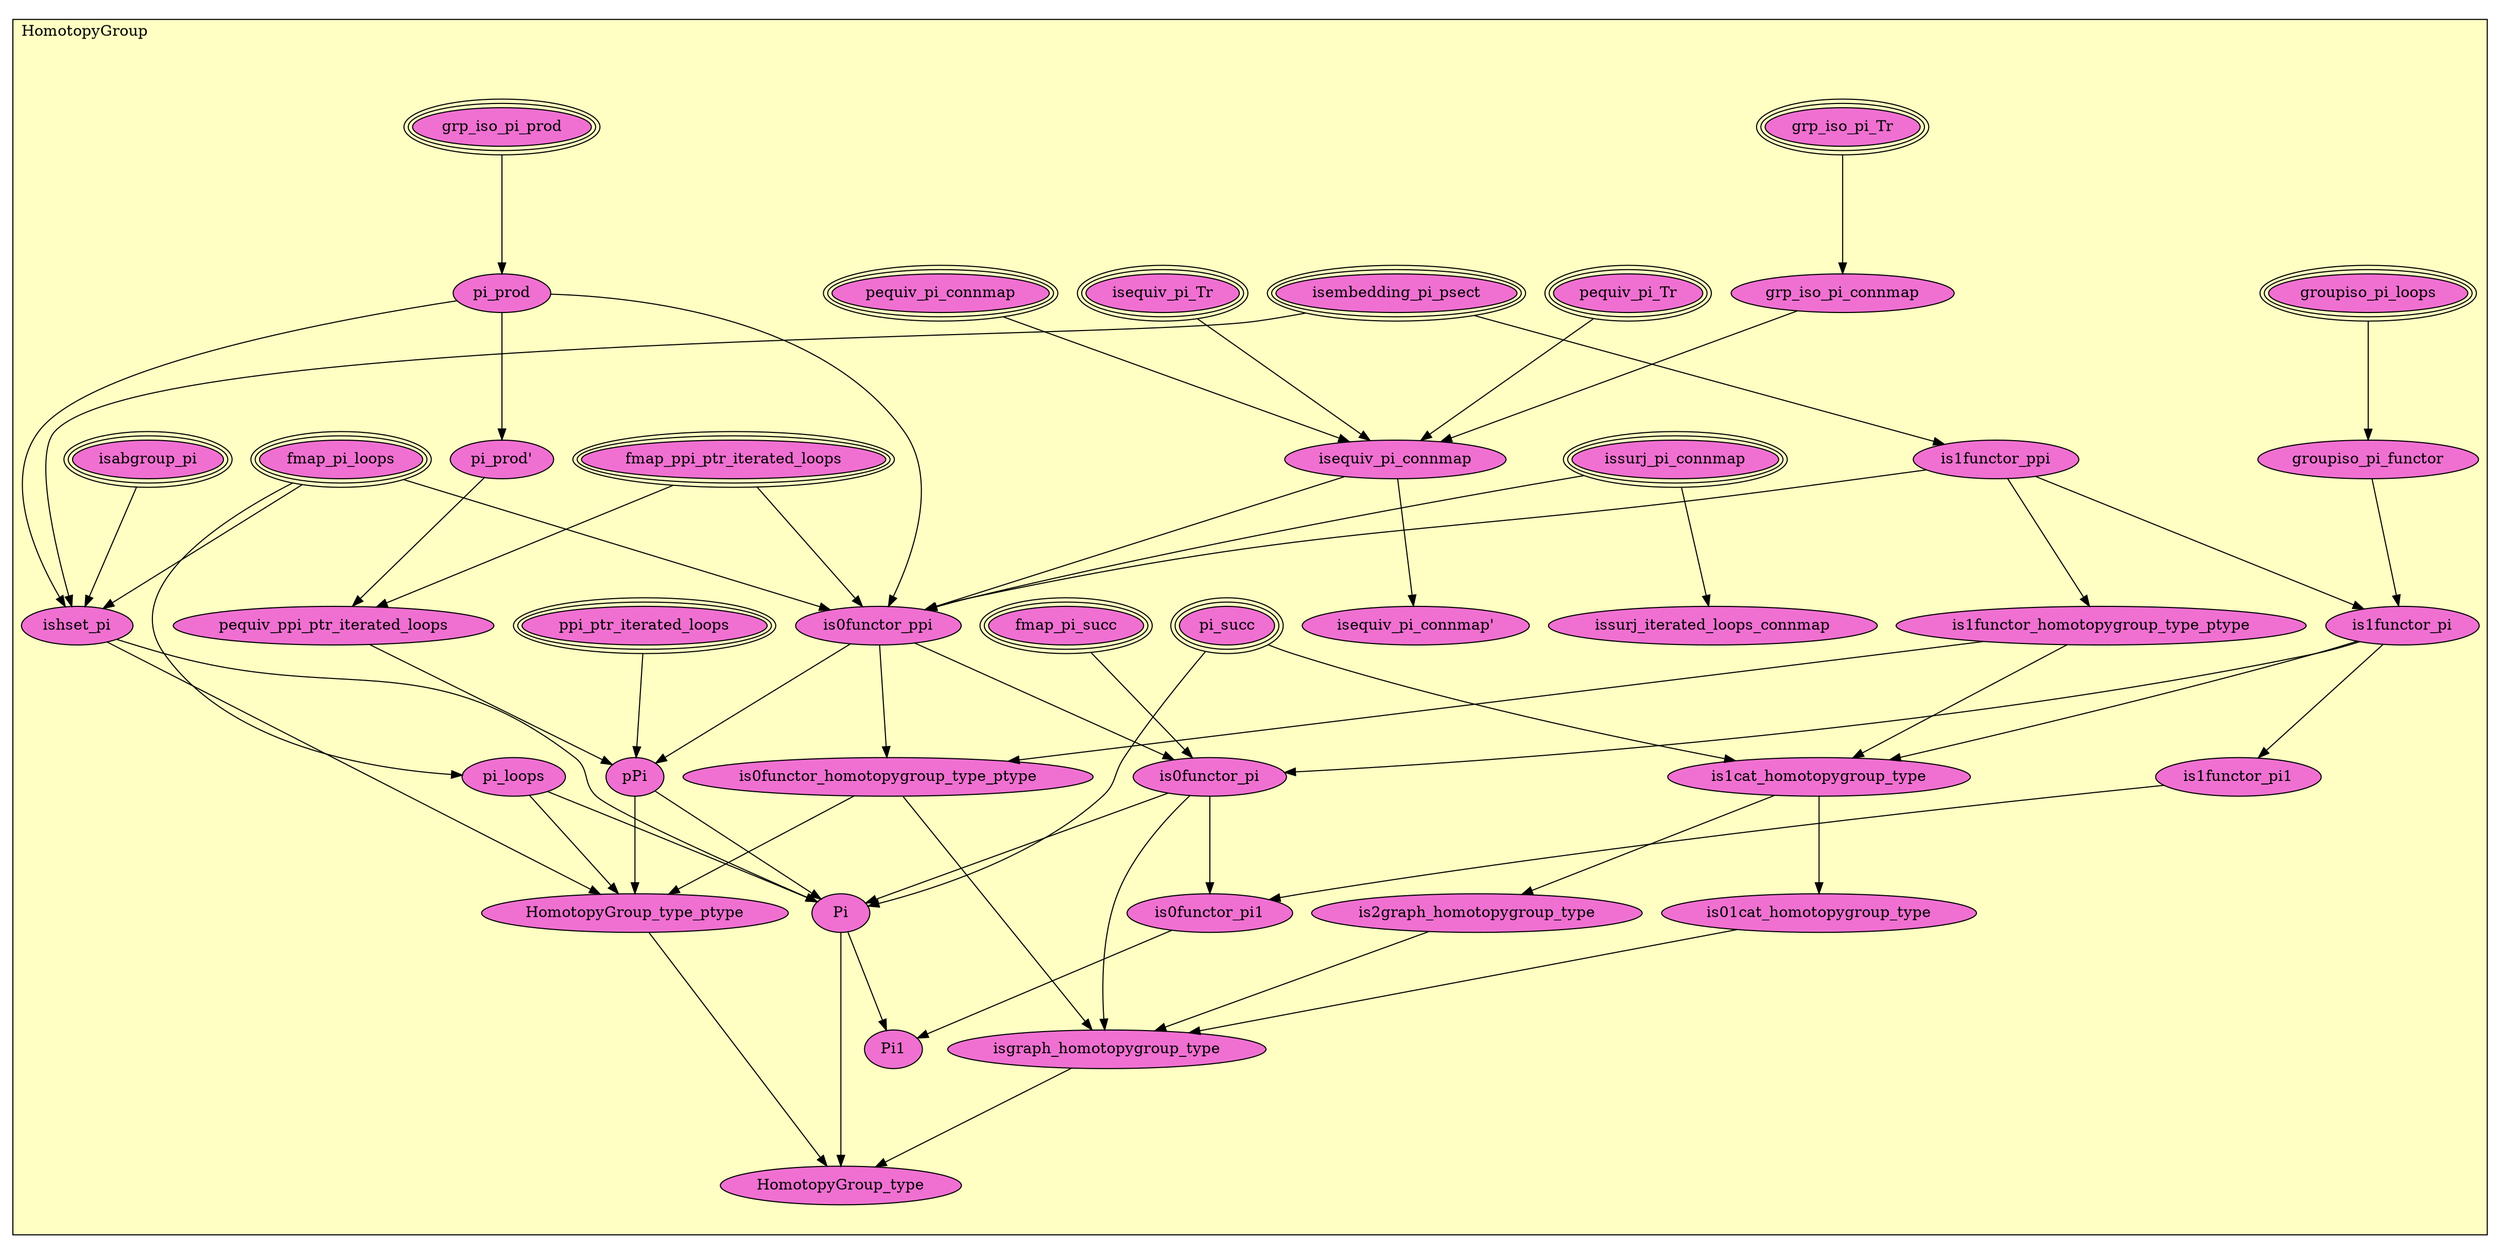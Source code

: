 digraph HoTT_Homotopy_HomotopyGroup {
  graph [ratio=0.5]
  node [style=filled]
HomotopyGroup_isembedding_pi_psect [label="isembedding_pi_psect", URL=<HomotopyGroup.html#isembedding_pi_psect>, peripheries=3, fillcolor="#F070D1"] ;
HomotopyGroup_issurj_pi_connmap [label="issurj_pi_connmap", URL=<HomotopyGroup.html#issurj_pi_connmap>, peripheries=3, fillcolor="#F070D1"] ;
HomotopyGroup_issurj_iterated_loops_connmap [label="issurj_iterated_loops_connmap", URL=<HomotopyGroup.html#issurj_iterated_loops_connmap>, fillcolor="#F070D1"] ;
HomotopyGroup_grp_iso_pi_Tr [label="grp_iso_pi_Tr", URL=<HomotopyGroup.html#grp_iso_pi_Tr>, peripheries=3, fillcolor="#F070D1"] ;
HomotopyGroup_pequiv_pi_Tr [label="pequiv_pi_Tr", URL=<HomotopyGroup.html#pequiv_pi_Tr>, peripheries=3, fillcolor="#F070D1"] ;
HomotopyGroup_isequiv_pi_Tr [label="isequiv_pi_Tr", URL=<HomotopyGroup.html#isequiv_pi_Tr>, peripheries=3, fillcolor="#F070D1"] ;
HomotopyGroup_grp_iso_pi_connmap [label="grp_iso_pi_connmap", URL=<HomotopyGroup.html#grp_iso_pi_connmap>, fillcolor="#F070D1"] ;
HomotopyGroup_pequiv_pi_connmap [label="pequiv_pi_connmap", URL=<HomotopyGroup.html#pequiv_pi_connmap>, peripheries=3, fillcolor="#F070D1"] ;
HomotopyGroup_isequiv_pi_connmap [label="isequiv_pi_connmap", URL=<HomotopyGroup.html#isequiv_pi_connmap>, fillcolor="#F070D1"] ;
HomotopyGroup_isequiv_pi_connmap_ [label="isequiv_pi_connmap'", URL=<HomotopyGroup.html#isequiv_pi_connmap'>, fillcolor="#F070D1"] ;
HomotopyGroup_grp_iso_pi_prod [label="grp_iso_pi_prod", URL=<HomotopyGroup.html#grp_iso_pi_prod>, peripheries=3, fillcolor="#F070D1"] ;
HomotopyGroup_pi_prod [label="pi_prod", URL=<HomotopyGroup.html#pi_prod>, fillcolor="#F070D1"] ;
HomotopyGroup_pi_prod_ [label="pi_prod'", URL=<HomotopyGroup.html#pi_prod'>, fillcolor="#F070D1"] ;
HomotopyGroup_fmap_pi_loops [label="fmap_pi_loops", URL=<HomotopyGroup.html#fmap_pi_loops>, peripheries=3, fillcolor="#F070D1"] ;
HomotopyGroup_groupiso_pi_loops [label="groupiso_pi_loops", URL=<HomotopyGroup.html#groupiso_pi_loops>, peripheries=3, fillcolor="#F070D1"] ;
HomotopyGroup_pi_loops [label="pi_loops", URL=<HomotopyGroup.html#pi_loops>, fillcolor="#F070D1"] ;
HomotopyGroup_groupiso_pi_functor [label="groupiso_pi_functor", URL=<HomotopyGroup.html#groupiso_pi_functor>, fillcolor="#F070D1"] ;
HomotopyGroup_fmap_ppi_ptr_iterated_loops [label="fmap_ppi_ptr_iterated_loops", URL=<HomotopyGroup.html#fmap_ppi_ptr_iterated_loops>, peripheries=3, fillcolor="#F070D1"] ;
HomotopyGroup_pequiv_ppi_ptr_iterated_loops [label="pequiv_ppi_ptr_iterated_loops", URL=<HomotopyGroup.html#pequiv_ppi_ptr_iterated_loops>, fillcolor="#F070D1"] ;
HomotopyGroup_ppi_ptr_iterated_loops [label="ppi_ptr_iterated_loops", URL=<HomotopyGroup.html#ppi_ptr_iterated_loops>, peripheries=3, fillcolor="#F070D1"] ;
HomotopyGroup_is1functor_ppi [label="is1functor_ppi", URL=<HomotopyGroup.html#is1functor_ppi>, fillcolor="#F070D1"] ;
HomotopyGroup_is0functor_ppi [label="is0functor_ppi", URL=<HomotopyGroup.html#is0functor_ppi>, fillcolor="#F070D1"] ;
HomotopyGroup_pPi [label="pPi", URL=<HomotopyGroup.html#pPi>, fillcolor="#F070D1"] ;
HomotopyGroup_is1functor_pi [label="is1functor_pi", URL=<HomotopyGroup.html#is1functor_pi>, fillcolor="#F070D1"] ;
HomotopyGroup_is1functor_pi1 [label="is1functor_pi1", URL=<HomotopyGroup.html#is1functor_pi1>, fillcolor="#F070D1"] ;
HomotopyGroup_fmap_pi_succ [label="fmap_pi_succ", URL=<HomotopyGroup.html#fmap_pi_succ>, peripheries=3, fillcolor="#F070D1"] ;
HomotopyGroup_is0functor_pi [label="is0functor_pi", URL=<HomotopyGroup.html#is0functor_pi>, fillcolor="#F070D1"] ;
HomotopyGroup_is0functor_pi1 [label="is0functor_pi1", URL=<HomotopyGroup.html#is0functor_pi1>, fillcolor="#F070D1"] ;
HomotopyGroup_isabgroup_pi [label="isabgroup_pi", URL=<HomotopyGroup.html#isabgroup_pi>, peripheries=3, fillcolor="#F070D1"] ;
HomotopyGroup_ishset_pi [label="ishset_pi", URL=<HomotopyGroup.html#ishset_pi>, fillcolor="#F070D1"] ;
HomotopyGroup_pi_succ [label="pi_succ", URL=<HomotopyGroup.html#pi_succ>, peripheries=3, fillcolor="#F070D1"] ;
HomotopyGroup_Pi [label="Pi", URL=<HomotopyGroup.html#Pi>, fillcolor="#F070D1"] ;
HomotopyGroup_Pi1 [label="Pi1", URL=<HomotopyGroup.html#Pi1>, fillcolor="#F070D1"] ;
HomotopyGroup_is1functor_homotopygroup_type_ptype [label="is1functor_homotopygroup_type_ptype", URL=<HomotopyGroup.html#is1functor_homotopygroup_type_ptype>, fillcolor="#F070D1"] ;
HomotopyGroup_is0functor_homotopygroup_type_ptype [label="is0functor_homotopygroup_type_ptype", URL=<HomotopyGroup.html#is0functor_homotopygroup_type_ptype>, fillcolor="#F070D1"] ;
HomotopyGroup_is1cat_homotopygroup_type [label="is1cat_homotopygroup_type", URL=<HomotopyGroup.html#is1cat_homotopygroup_type>, fillcolor="#F070D1"] ;
HomotopyGroup_is01cat_homotopygroup_type [label="is01cat_homotopygroup_type", URL=<HomotopyGroup.html#is01cat_homotopygroup_type>, fillcolor="#F070D1"] ;
HomotopyGroup_is2graph_homotopygroup_type [label="is2graph_homotopygroup_type", URL=<HomotopyGroup.html#is2graph_homotopygroup_type>, fillcolor="#F070D1"] ;
HomotopyGroup_isgraph_homotopygroup_type [label="isgraph_homotopygroup_type", URL=<HomotopyGroup.html#isgraph_homotopygroup_type>, fillcolor="#F070D1"] ;
HomotopyGroup_HomotopyGroup_type_ptype [label="HomotopyGroup_type_ptype", URL=<HomotopyGroup.html#HomotopyGroup_type_ptype>, fillcolor="#F070D1"] ;
HomotopyGroup_HomotopyGroup_type [label="HomotopyGroup_type", URL=<HomotopyGroup.html#HomotopyGroup_type>, fillcolor="#F070D1"] ;
  HomotopyGroup_isembedding_pi_psect -> HomotopyGroup_is1functor_ppi [] ;
  HomotopyGroup_isembedding_pi_psect -> HomotopyGroup_ishset_pi [] ;
  HomotopyGroup_issurj_pi_connmap -> HomotopyGroup_issurj_iterated_loops_connmap [] ;
  HomotopyGroup_issurj_pi_connmap -> HomotopyGroup_is0functor_ppi [] ;
  HomotopyGroup_grp_iso_pi_Tr -> HomotopyGroup_grp_iso_pi_connmap [] ;
  HomotopyGroup_pequiv_pi_Tr -> HomotopyGroup_isequiv_pi_connmap [] ;
  HomotopyGroup_isequiv_pi_Tr -> HomotopyGroup_isequiv_pi_connmap [] ;
  HomotopyGroup_grp_iso_pi_connmap -> HomotopyGroup_isequiv_pi_connmap [] ;
  HomotopyGroup_pequiv_pi_connmap -> HomotopyGroup_isequiv_pi_connmap [] ;
  HomotopyGroup_isequiv_pi_connmap -> HomotopyGroup_isequiv_pi_connmap_ [] ;
  HomotopyGroup_isequiv_pi_connmap -> HomotopyGroup_is0functor_ppi [] ;
  HomotopyGroup_grp_iso_pi_prod -> HomotopyGroup_pi_prod [] ;
  HomotopyGroup_pi_prod -> HomotopyGroup_pi_prod_ [] ;
  HomotopyGroup_pi_prod -> HomotopyGroup_is0functor_ppi [] ;
  HomotopyGroup_pi_prod -> HomotopyGroup_ishset_pi [] ;
  HomotopyGroup_pi_prod_ -> HomotopyGroup_pequiv_ppi_ptr_iterated_loops [] ;
  HomotopyGroup_fmap_pi_loops -> HomotopyGroup_pi_loops [] ;
  HomotopyGroup_fmap_pi_loops -> HomotopyGroup_is0functor_ppi [] ;
  HomotopyGroup_fmap_pi_loops -> HomotopyGroup_ishset_pi [] ;
  HomotopyGroup_groupiso_pi_loops -> HomotopyGroup_groupiso_pi_functor [] ;
  HomotopyGroup_pi_loops -> HomotopyGroup_Pi [] ;
  HomotopyGroup_pi_loops -> HomotopyGroup_HomotopyGroup_type_ptype [] ;
  HomotopyGroup_groupiso_pi_functor -> HomotopyGroup_is1functor_pi [] ;
  HomotopyGroup_fmap_ppi_ptr_iterated_loops -> HomotopyGroup_pequiv_ppi_ptr_iterated_loops [] ;
  HomotopyGroup_fmap_ppi_ptr_iterated_loops -> HomotopyGroup_is0functor_ppi [] ;
  HomotopyGroup_pequiv_ppi_ptr_iterated_loops -> HomotopyGroup_pPi [] ;
  HomotopyGroup_ppi_ptr_iterated_loops -> HomotopyGroup_pPi [] ;
  HomotopyGroup_is1functor_ppi -> HomotopyGroup_is0functor_ppi [] ;
  HomotopyGroup_is1functor_ppi -> HomotopyGroup_is1functor_pi [] ;
  HomotopyGroup_is1functor_ppi -> HomotopyGroup_is1functor_homotopygroup_type_ptype [] ;
  HomotopyGroup_is0functor_ppi -> HomotopyGroup_pPi [] ;
  HomotopyGroup_is0functor_ppi -> HomotopyGroup_is0functor_pi [] ;
  HomotopyGroup_is0functor_ppi -> HomotopyGroup_is0functor_homotopygroup_type_ptype [] ;
  HomotopyGroup_pPi -> HomotopyGroup_Pi [] ;
  HomotopyGroup_pPi -> HomotopyGroup_HomotopyGroup_type_ptype [] ;
  HomotopyGroup_is1functor_pi -> HomotopyGroup_is1functor_pi1 [] ;
  HomotopyGroup_is1functor_pi -> HomotopyGroup_is0functor_pi [] ;
  HomotopyGroup_is1functor_pi -> HomotopyGroup_is1cat_homotopygroup_type [] ;
  HomotopyGroup_is1functor_pi1 -> HomotopyGroup_is0functor_pi1 [] ;
  HomotopyGroup_fmap_pi_succ -> HomotopyGroup_is0functor_pi [] ;
  HomotopyGroup_is0functor_pi -> HomotopyGroup_is0functor_pi1 [] ;
  HomotopyGroup_is0functor_pi -> HomotopyGroup_Pi [] ;
  HomotopyGroup_is0functor_pi -> HomotopyGroup_isgraph_homotopygroup_type [] ;
  HomotopyGroup_is0functor_pi1 -> HomotopyGroup_Pi1 [] ;
  HomotopyGroup_isabgroup_pi -> HomotopyGroup_ishset_pi [] ;
  HomotopyGroup_ishset_pi -> HomotopyGroup_Pi [] ;
  HomotopyGroup_ishset_pi -> HomotopyGroup_HomotopyGroup_type_ptype [] ;
  HomotopyGroup_pi_succ -> HomotopyGroup_Pi [] ;
  HomotopyGroup_pi_succ -> HomotopyGroup_is1cat_homotopygroup_type [] ;
  HomotopyGroup_Pi -> HomotopyGroup_Pi1 [] ;
  HomotopyGroup_Pi -> HomotopyGroup_HomotopyGroup_type [] ;
  HomotopyGroup_is1functor_homotopygroup_type_ptype -> HomotopyGroup_is0functor_homotopygroup_type_ptype [] ;
  HomotopyGroup_is1functor_homotopygroup_type_ptype -> HomotopyGroup_is1cat_homotopygroup_type [] ;
  HomotopyGroup_is0functor_homotopygroup_type_ptype -> HomotopyGroup_isgraph_homotopygroup_type [] ;
  HomotopyGroup_is0functor_homotopygroup_type_ptype -> HomotopyGroup_HomotopyGroup_type_ptype [] ;
  HomotopyGroup_is1cat_homotopygroup_type -> HomotopyGroup_is01cat_homotopygroup_type [] ;
  HomotopyGroup_is1cat_homotopygroup_type -> HomotopyGroup_is2graph_homotopygroup_type [] ;
  HomotopyGroup_is01cat_homotopygroup_type -> HomotopyGroup_isgraph_homotopygroup_type [] ;
  HomotopyGroup_is2graph_homotopygroup_type -> HomotopyGroup_isgraph_homotopygroup_type [] ;
  HomotopyGroup_isgraph_homotopygroup_type -> HomotopyGroup_HomotopyGroup_type [] ;
  HomotopyGroup_HomotopyGroup_type_ptype -> HomotopyGroup_HomotopyGroup_type [] ;
subgraph cluster_HomotopyGroup { label="HomotopyGroup"; fillcolor="#FFFFC3"; labeljust=l; style=filled 
HomotopyGroup_HomotopyGroup_type; HomotopyGroup_HomotopyGroup_type_ptype; HomotopyGroup_isgraph_homotopygroup_type; HomotopyGroup_is2graph_homotopygroup_type; HomotopyGroup_is01cat_homotopygroup_type; HomotopyGroup_is1cat_homotopygroup_type; HomotopyGroup_is0functor_homotopygroup_type_ptype; HomotopyGroup_is1functor_homotopygroup_type_ptype; HomotopyGroup_Pi1; HomotopyGroup_Pi; HomotopyGroup_pi_succ; HomotopyGroup_ishset_pi; HomotopyGroup_isabgroup_pi; HomotopyGroup_is0functor_pi1; HomotopyGroup_is0functor_pi; HomotopyGroup_fmap_pi_succ; HomotopyGroup_is1functor_pi1; HomotopyGroup_is1functor_pi; HomotopyGroup_pPi; HomotopyGroup_is0functor_ppi; HomotopyGroup_is1functor_ppi; HomotopyGroup_ppi_ptr_iterated_loops; HomotopyGroup_pequiv_ppi_ptr_iterated_loops; HomotopyGroup_fmap_ppi_ptr_iterated_loops; HomotopyGroup_groupiso_pi_functor; HomotopyGroup_pi_loops; HomotopyGroup_groupiso_pi_loops; HomotopyGroup_fmap_pi_loops; HomotopyGroup_pi_prod_; HomotopyGroup_pi_prod; HomotopyGroup_grp_iso_pi_prod; HomotopyGroup_isequiv_pi_connmap_; HomotopyGroup_isequiv_pi_connmap; HomotopyGroup_pequiv_pi_connmap; HomotopyGroup_grp_iso_pi_connmap; HomotopyGroup_isequiv_pi_Tr; HomotopyGroup_pequiv_pi_Tr; HomotopyGroup_grp_iso_pi_Tr; HomotopyGroup_issurj_iterated_loops_connmap; HomotopyGroup_issurj_pi_connmap; HomotopyGroup_isembedding_pi_psect; };
} /* END */
